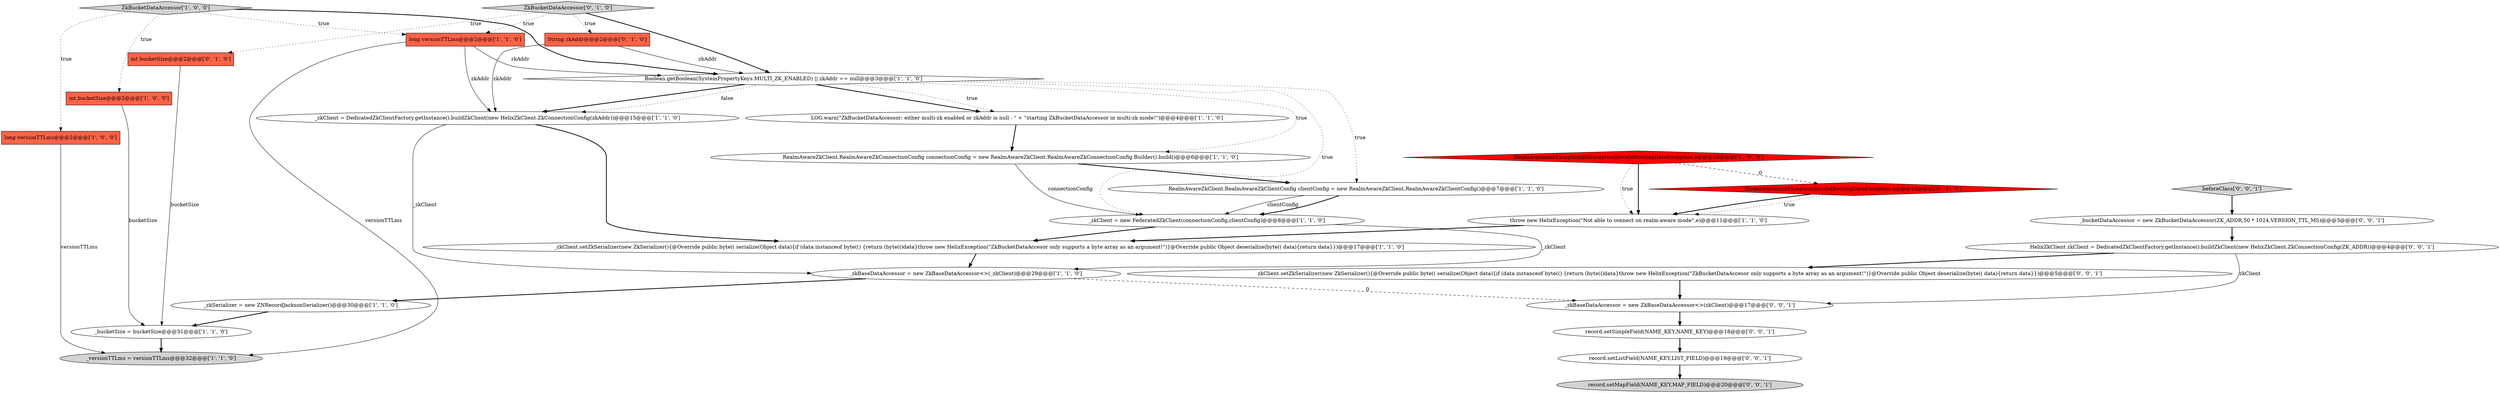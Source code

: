 digraph {
23 [style = filled, label = "_bucketDataAccessor = new ZkBucketDataAccessor(ZK_ADDR,50 * 1024,VERSION_TTL_MS)@@@3@@@['0', '0', '1']", fillcolor = white, shape = ellipse image = "AAA0AAABBB3BBB"];
20 [style = filled, label = "ZkBucketDataAccessor['0', '1', '0']", fillcolor = lightgray, shape = diamond image = "AAA0AAABBB2BBB"];
0 [style = filled, label = "_zkBaseDataAccessor = new ZkBaseDataAccessor<>(_zkClient)@@@29@@@['1', '1', '0']", fillcolor = white, shape = ellipse image = "AAA0AAABBB1BBB"];
8 [style = filled, label = "Boolean.getBoolean(SystemPropertyKeys.MULTI_ZK_ENABLED) || zkAddr == null@@@3@@@['1', '1', '0']", fillcolor = white, shape = diamond image = "AAA0AAABBB1BBB"];
27 [style = filled, label = "record.setSimpleField(NAME_KEY,NAME_KEY)@@@18@@@['0', '0', '1']", fillcolor = white, shape = ellipse image = "AAA0AAABBB3BBB"];
13 [style = filled, label = "_versionTTLms = versionTTLms@@@32@@@['1', '1', '0']", fillcolor = lightgray, shape = ellipse image = "AAA0AAABBB1BBB"];
9 [style = filled, label = "IllegalArgumentException|IOException|InvalidRoutingDataException e@@@10@@@['1', '0', '0']", fillcolor = red, shape = diamond image = "AAA1AAABBB1BBB"];
24 [style = filled, label = "record.setMapField(NAME_KEY,MAP_FIELD)@@@20@@@['0', '0', '1']", fillcolor = lightgray, shape = ellipse image = "AAA0AAABBB3BBB"];
17 [style = filled, label = "int bucketSize@@@2@@@['0', '1', '0']", fillcolor = tomato, shape = box image = "AAA0AAABBB2BBB"];
4 [style = filled, label = "int bucketSize@@@2@@@['1', '0', '0']", fillcolor = tomato, shape = box image = "AAA0AAABBB1BBB"];
7 [style = filled, label = "_bucketSize = bucketSize@@@31@@@['1', '1', '0']", fillcolor = white, shape = ellipse image = "AAA0AAABBB1BBB"];
26 [style = filled, label = "HelixZkClient zkClient = DedicatedZkClientFactory.getInstance().buildZkClient(new HelixZkClient.ZkConnectionConfig(ZK_ADDR))@@@4@@@['0', '0', '1']", fillcolor = white, shape = ellipse image = "AAA0AAABBB3BBB"];
16 [style = filled, label = "long versionTTLms@@@2@@@['1', '1', '0']", fillcolor = tomato, shape = box image = "AAA0AAABBB1BBB"];
11 [style = filled, label = "_zkClient.setZkSerializer(new ZkSerializer(){@Override public byte(( serialize(Object data){if (data instanceof byte(() {return (byte(()data}throw new HelixException(\"ZkBucketDataAccesor only supports a byte array as an argument!\")}@Override public Object deserialize(byte(( data){return data}})@@@17@@@['1', '1', '0']", fillcolor = white, shape = ellipse image = "AAA0AAABBB1BBB"];
22 [style = filled, label = "beforeClass['0', '0', '1']", fillcolor = lightgray, shape = diamond image = "AAA0AAABBB3BBB"];
28 [style = filled, label = "record.setListField(NAME_KEY,LIST_FIELD)@@@19@@@['0', '0', '1']", fillcolor = white, shape = ellipse image = "AAA0AAABBB3BBB"];
2 [style = filled, label = "_zkClient = new FederatedZkClient(connectionConfig,clientConfig)@@@8@@@['1', '1', '0']", fillcolor = white, shape = ellipse image = "AAA0AAABBB1BBB"];
6 [style = filled, label = "_zkSerializer = new ZNRecordJacksonSerializer()@@@30@@@['1', '1', '0']", fillcolor = white, shape = ellipse image = "AAA0AAABBB1BBB"];
3 [style = filled, label = "ZkBucketDataAccessor['1', '0', '0']", fillcolor = lightgray, shape = diamond image = "AAA0AAABBB1BBB"];
18 [style = filled, label = "IllegalArgumentException|InvalidRoutingDataException e@@@10@@@['0', '1', '0']", fillcolor = red, shape = diamond image = "AAA1AAABBB2BBB"];
10 [style = filled, label = "RealmAwareZkClient.RealmAwareZkConnectionConfig connectionConfig = new RealmAwareZkClient.RealmAwareZkConnectionConfig.Builder().build()@@@6@@@['1', '1', '0']", fillcolor = white, shape = ellipse image = "AAA0AAABBB1BBB"];
19 [style = filled, label = "String zkAddr@@@2@@@['0', '1', '0']", fillcolor = tomato, shape = box image = "AAA0AAABBB2BBB"];
5 [style = filled, label = "RealmAwareZkClient.RealmAwareZkClientConfig clientConfig = new RealmAwareZkClient.RealmAwareZkClientConfig()@@@7@@@['1', '1', '0']", fillcolor = white, shape = ellipse image = "AAA0AAABBB1BBB"];
12 [style = filled, label = "long versionTTLms@@@2@@@['1', '0', '0']", fillcolor = tomato, shape = box image = "AAA0AAABBB1BBB"];
25 [style = filled, label = "zkClient.setZkSerializer(new ZkSerializer(){@Override public byte(( serialize(Object data){if (data instanceof byte(() {return (byte(()data}throw new HelixException(\"ZkBucketDataAccesor only supports a byte array as an argument!\")}@Override public Object deserialize(byte(( data){return data}})@@@5@@@['0', '0', '1']", fillcolor = white, shape = ellipse image = "AAA0AAABBB3BBB"];
21 [style = filled, label = "_zkBaseDataAccessor = new ZkBaseDataAccessor<>(zkClient)@@@17@@@['0', '0', '1']", fillcolor = white, shape = ellipse image = "AAA0AAABBB3BBB"];
15 [style = filled, label = "LOG.warn(\"ZkBucketDataAccessor: either multi-zk enabled or zkAddr is null - \" + \"starting ZkBucketDataAccessor in multi-zk mode!\")@@@4@@@['1', '1', '0']", fillcolor = white, shape = ellipse image = "AAA0AAABBB1BBB"];
1 [style = filled, label = "_zkClient = DedicatedZkClientFactory.getInstance().buildZkClient(new HelixZkClient.ZkConnectionConfig(zkAddr))@@@15@@@['1', '1', '0']", fillcolor = white, shape = ellipse image = "AAA0AAABBB1BBB"];
14 [style = filled, label = "throw new HelixException(\"Not able to connect on realm-aware mode\",e)@@@11@@@['1', '1', '0']", fillcolor = white, shape = ellipse image = "AAA0AAABBB1BBB"];
7->13 [style = bold, label=""];
15->10 [style = bold, label=""];
8->15 [style = bold, label=""];
21->27 [style = bold, label=""];
5->2 [style = solid, label="clientConfig"];
0->6 [style = bold, label=""];
20->17 [style = dotted, label="true"];
8->2 [style = dotted, label="true"];
19->1 [style = solid, label="zkAddr"];
16->8 [style = solid, label="zkAddr"];
27->28 [style = bold, label=""];
26->25 [style = bold, label=""];
9->18 [style = dashed, label="0"];
23->26 [style = bold, label=""];
26->21 [style = solid, label="zkClient"];
8->15 [style = dotted, label="true"];
3->4 [style = dotted, label="true"];
10->2 [style = solid, label="connectionConfig"];
8->10 [style = dotted, label="true"];
22->23 [style = bold, label=""];
4->7 [style = solid, label="bucketSize"];
9->14 [style = dotted, label="true"];
18->14 [style = dotted, label="true"];
1->11 [style = bold, label=""];
8->1 [style = bold, label=""];
16->1 [style = solid, label="zkAddr"];
19->8 [style = solid, label="zkAddr"];
5->2 [style = bold, label=""];
20->8 [style = bold, label=""];
11->0 [style = bold, label=""];
10->5 [style = bold, label=""];
8->5 [style = dotted, label="true"];
0->21 [style = dashed, label="0"];
12->13 [style = solid, label="versionTTLms"];
17->7 [style = solid, label="bucketSize"];
3->12 [style = dotted, label="true"];
3->8 [style = bold, label=""];
9->14 [style = bold, label=""];
28->24 [style = bold, label=""];
1->0 [style = solid, label="_zkClient"];
16->13 [style = solid, label="versionTTLms"];
20->19 [style = dotted, label="true"];
6->7 [style = bold, label=""];
8->1 [style = dotted, label="false"];
14->11 [style = bold, label=""];
18->14 [style = bold, label=""];
2->0 [style = solid, label="_zkClient"];
2->11 [style = bold, label=""];
3->16 [style = dotted, label="true"];
25->21 [style = bold, label=""];
20->16 [style = dotted, label="true"];
}
